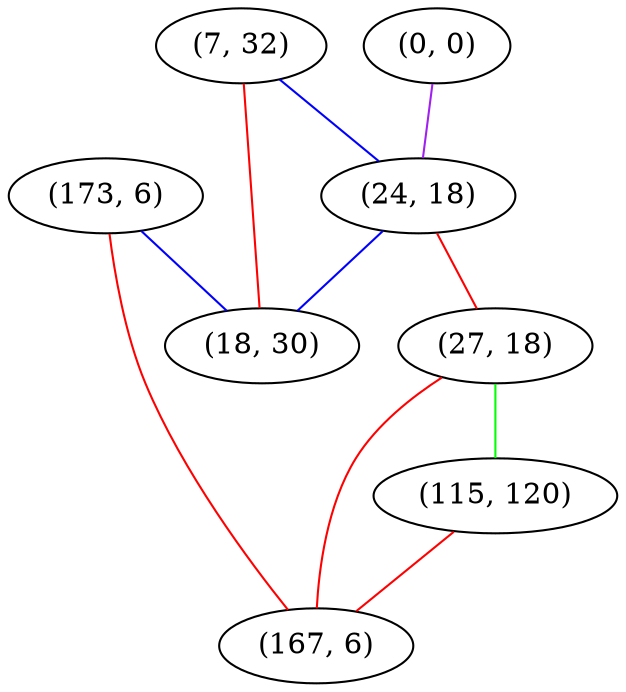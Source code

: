 graph "" {
"(173, 6)";
"(0, 0)";
"(7, 32)";
"(24, 18)";
"(27, 18)";
"(115, 120)";
"(18, 30)";
"(167, 6)";
"(173, 6)" -- "(167, 6)"  [color=red, key=0, weight=1];
"(173, 6)" -- "(18, 30)"  [color=blue, key=0, weight=3];
"(0, 0)" -- "(24, 18)"  [color=purple, key=0, weight=4];
"(7, 32)" -- "(18, 30)"  [color=red, key=0, weight=1];
"(7, 32)" -- "(24, 18)"  [color=blue, key=0, weight=3];
"(24, 18)" -- "(18, 30)"  [color=blue, key=0, weight=3];
"(24, 18)" -- "(27, 18)"  [color=red, key=0, weight=1];
"(27, 18)" -- "(115, 120)"  [color=green, key=0, weight=2];
"(27, 18)" -- "(167, 6)"  [color=red, key=0, weight=1];
"(115, 120)" -- "(167, 6)"  [color=red, key=0, weight=1];
}

